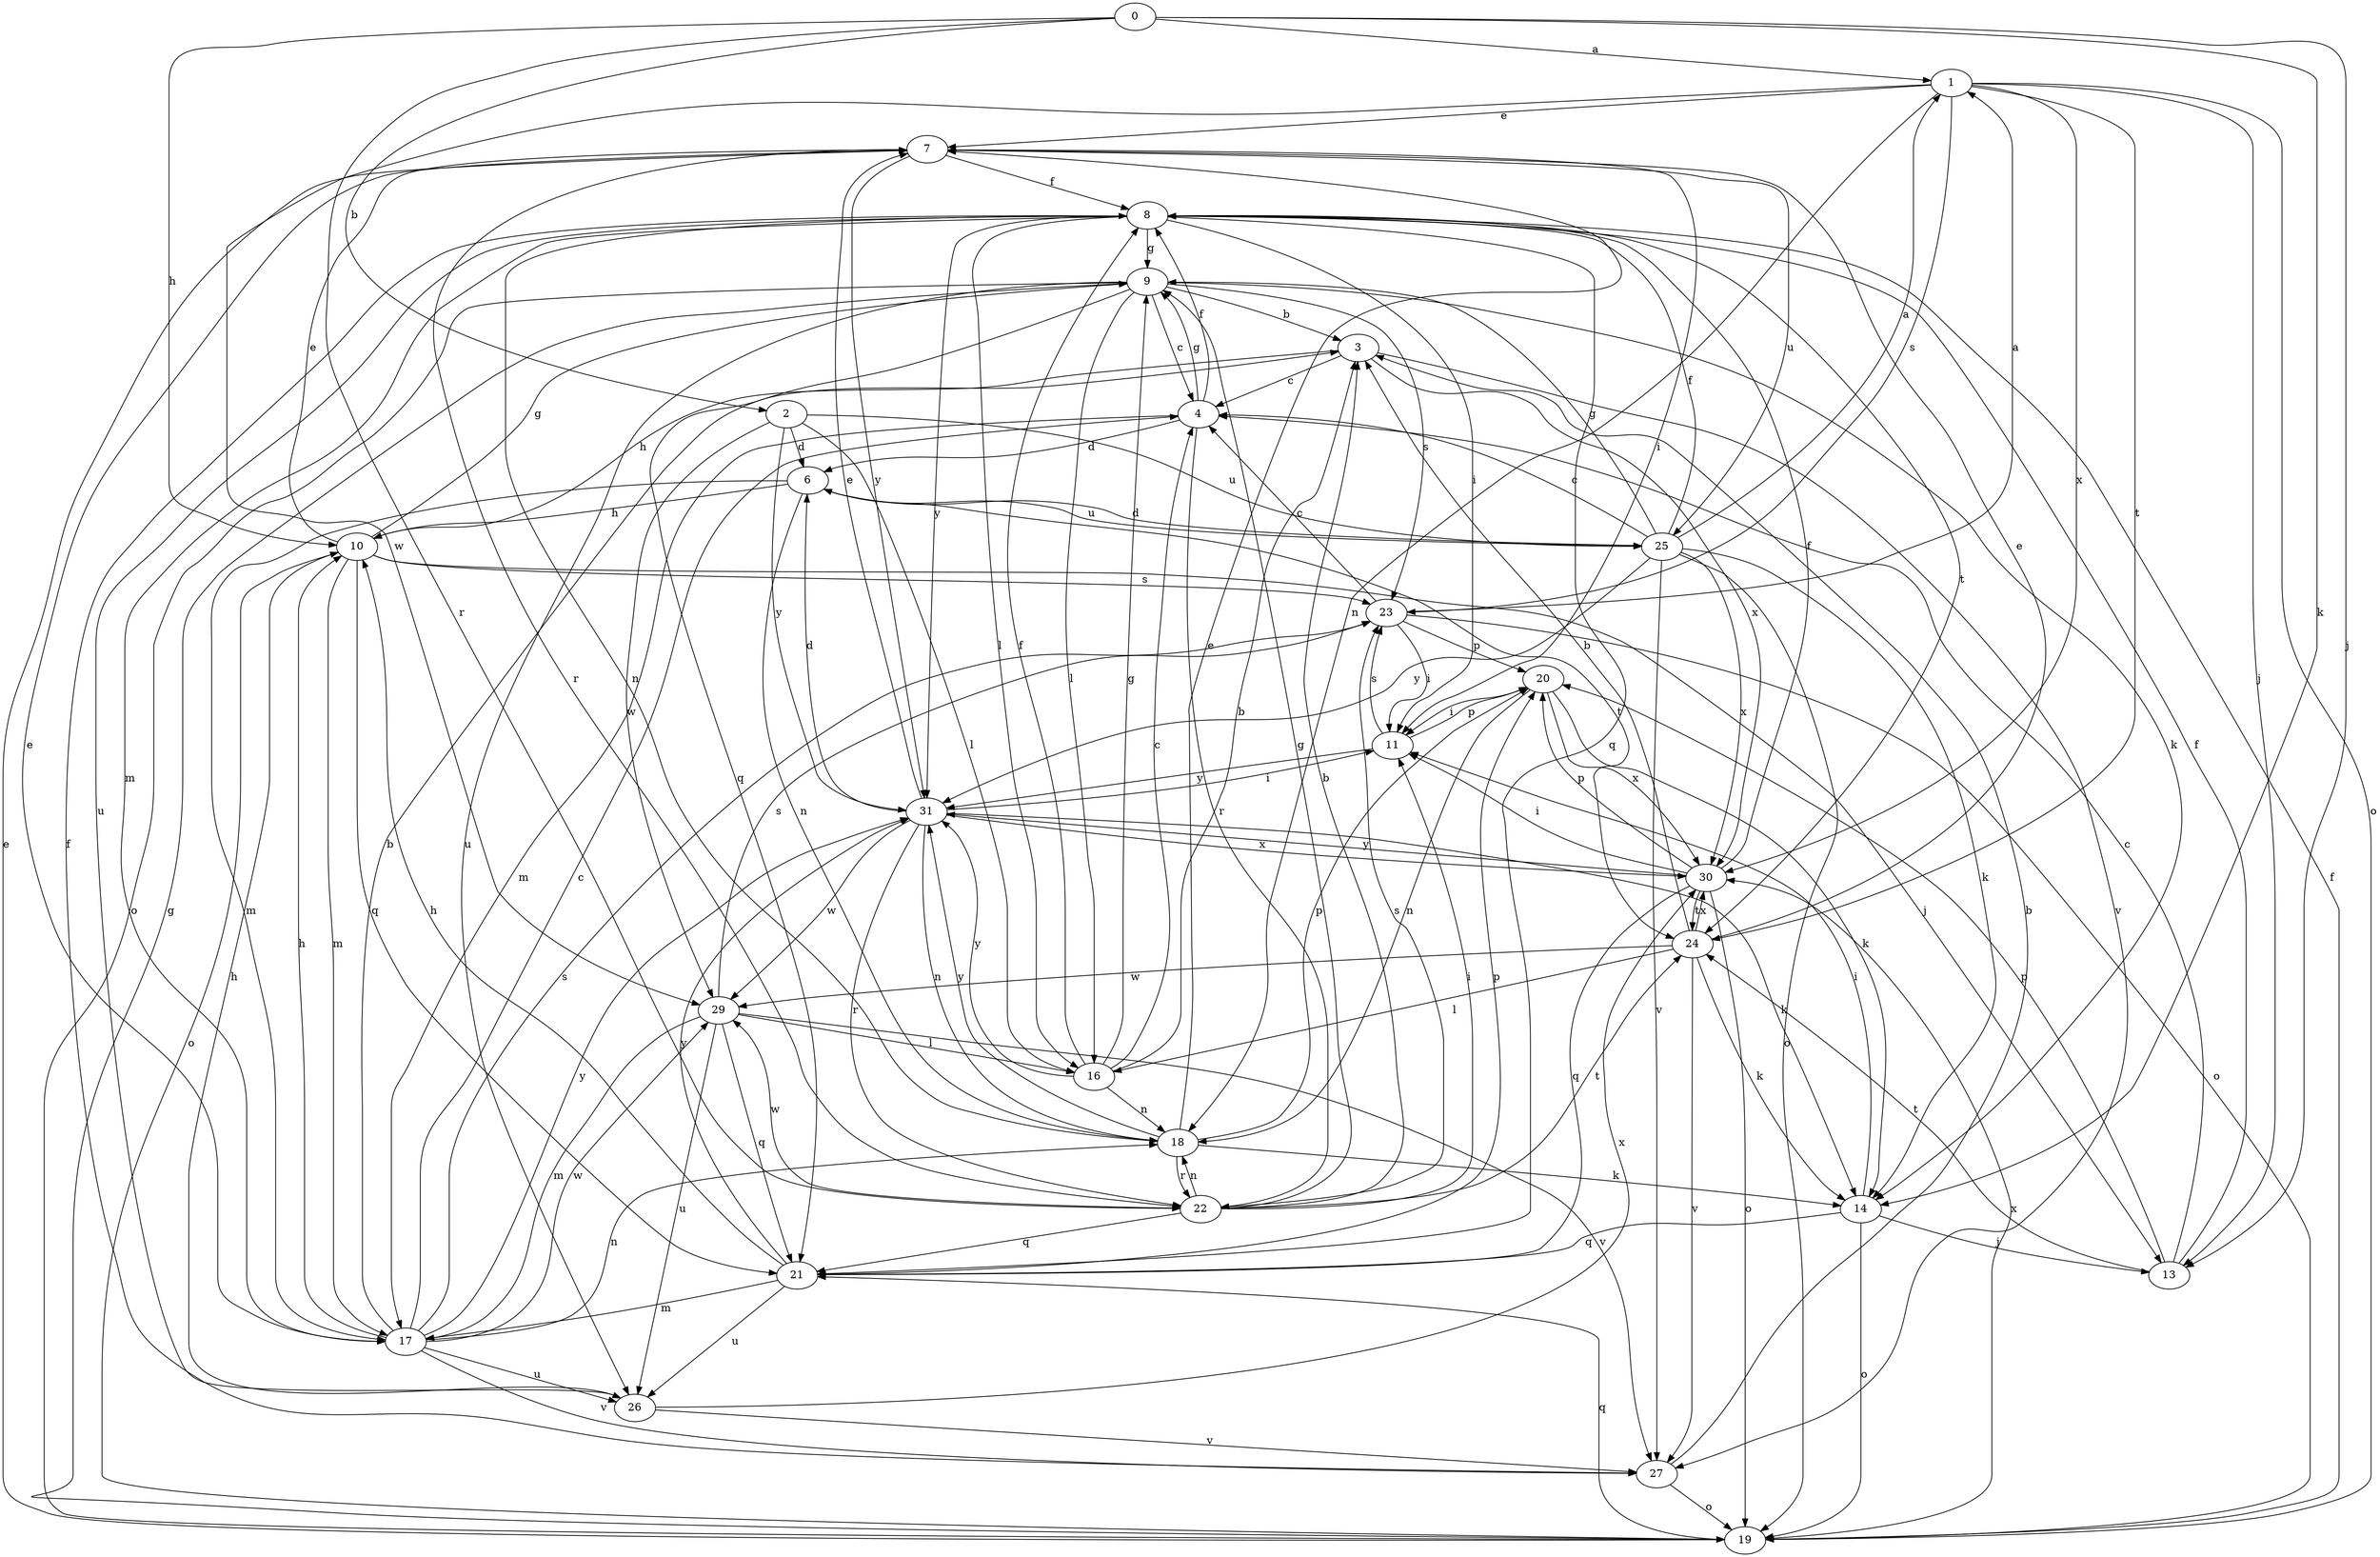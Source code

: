 strict digraph  {
0;
1;
2;
3;
4;
6;
7;
8;
9;
10;
11;
13;
14;
16;
17;
18;
19;
20;
21;
22;
23;
24;
25;
26;
27;
29;
30;
31;
0 -> 1  [label=a];
0 -> 2  [label=b];
0 -> 10  [label=h];
0 -> 13  [label=j];
0 -> 14  [label=k];
0 -> 22  [label=r];
1 -> 7  [label=e];
1 -> 13  [label=j];
1 -> 18  [label=n];
1 -> 19  [label=o];
1 -> 23  [label=s];
1 -> 24  [label=t];
1 -> 29  [label=w];
1 -> 30  [label=x];
2 -> 6  [label=d];
2 -> 16  [label=l];
2 -> 25  [label=u];
2 -> 29  [label=w];
2 -> 31  [label=y];
3 -> 4  [label=c];
3 -> 10  [label=h];
3 -> 27  [label=v];
3 -> 30  [label=x];
4 -> 6  [label=d];
4 -> 8  [label=f];
4 -> 9  [label=g];
4 -> 17  [label=m];
4 -> 22  [label=r];
6 -> 10  [label=h];
6 -> 17  [label=m];
6 -> 18  [label=n];
6 -> 24  [label=t];
6 -> 25  [label=u];
7 -> 8  [label=f];
7 -> 11  [label=i];
7 -> 22  [label=r];
7 -> 25  [label=u];
7 -> 31  [label=y];
8 -> 9  [label=g];
8 -> 11  [label=i];
8 -> 16  [label=l];
8 -> 17  [label=m];
8 -> 18  [label=n];
8 -> 21  [label=q];
8 -> 24  [label=t];
8 -> 26  [label=u];
8 -> 31  [label=y];
9 -> 3  [label=b];
9 -> 4  [label=c];
9 -> 14  [label=k];
9 -> 16  [label=l];
9 -> 19  [label=o];
9 -> 21  [label=q];
9 -> 23  [label=s];
9 -> 26  [label=u];
10 -> 7  [label=e];
10 -> 9  [label=g];
10 -> 13  [label=j];
10 -> 17  [label=m];
10 -> 19  [label=o];
10 -> 21  [label=q];
10 -> 23  [label=s];
11 -> 20  [label=p];
11 -> 23  [label=s];
11 -> 31  [label=y];
13 -> 4  [label=c];
13 -> 8  [label=f];
13 -> 20  [label=p];
13 -> 24  [label=t];
14 -> 11  [label=i];
14 -> 13  [label=j];
14 -> 19  [label=o];
14 -> 21  [label=q];
16 -> 3  [label=b];
16 -> 4  [label=c];
16 -> 8  [label=f];
16 -> 9  [label=g];
16 -> 18  [label=n];
16 -> 31  [label=y];
17 -> 3  [label=b];
17 -> 4  [label=c];
17 -> 7  [label=e];
17 -> 10  [label=h];
17 -> 18  [label=n];
17 -> 23  [label=s];
17 -> 26  [label=u];
17 -> 27  [label=v];
17 -> 29  [label=w];
17 -> 31  [label=y];
18 -> 7  [label=e];
18 -> 14  [label=k];
18 -> 20  [label=p];
18 -> 22  [label=r];
18 -> 31  [label=y];
19 -> 7  [label=e];
19 -> 8  [label=f];
19 -> 9  [label=g];
19 -> 21  [label=q];
19 -> 30  [label=x];
20 -> 11  [label=i];
20 -> 14  [label=k];
20 -> 18  [label=n];
20 -> 30  [label=x];
21 -> 10  [label=h];
21 -> 17  [label=m];
21 -> 20  [label=p];
21 -> 26  [label=u];
21 -> 31  [label=y];
22 -> 3  [label=b];
22 -> 9  [label=g];
22 -> 11  [label=i];
22 -> 18  [label=n];
22 -> 21  [label=q];
22 -> 23  [label=s];
22 -> 24  [label=t];
22 -> 29  [label=w];
23 -> 1  [label=a];
23 -> 4  [label=c];
23 -> 11  [label=i];
23 -> 19  [label=o];
23 -> 20  [label=p];
24 -> 3  [label=b];
24 -> 7  [label=e];
24 -> 14  [label=k];
24 -> 16  [label=l];
24 -> 27  [label=v];
24 -> 29  [label=w];
24 -> 30  [label=x];
25 -> 1  [label=a];
25 -> 4  [label=c];
25 -> 6  [label=d];
25 -> 8  [label=f];
25 -> 9  [label=g];
25 -> 14  [label=k];
25 -> 19  [label=o];
25 -> 27  [label=v];
25 -> 30  [label=x];
25 -> 31  [label=y];
26 -> 10  [label=h];
26 -> 27  [label=v];
26 -> 30  [label=x];
27 -> 3  [label=b];
27 -> 8  [label=f];
27 -> 19  [label=o];
29 -> 16  [label=l];
29 -> 17  [label=m];
29 -> 21  [label=q];
29 -> 23  [label=s];
29 -> 26  [label=u];
29 -> 27  [label=v];
30 -> 8  [label=f];
30 -> 11  [label=i];
30 -> 19  [label=o];
30 -> 20  [label=p];
30 -> 21  [label=q];
30 -> 24  [label=t];
30 -> 31  [label=y];
31 -> 6  [label=d];
31 -> 7  [label=e];
31 -> 11  [label=i];
31 -> 14  [label=k];
31 -> 18  [label=n];
31 -> 22  [label=r];
31 -> 29  [label=w];
31 -> 30  [label=x];
}
